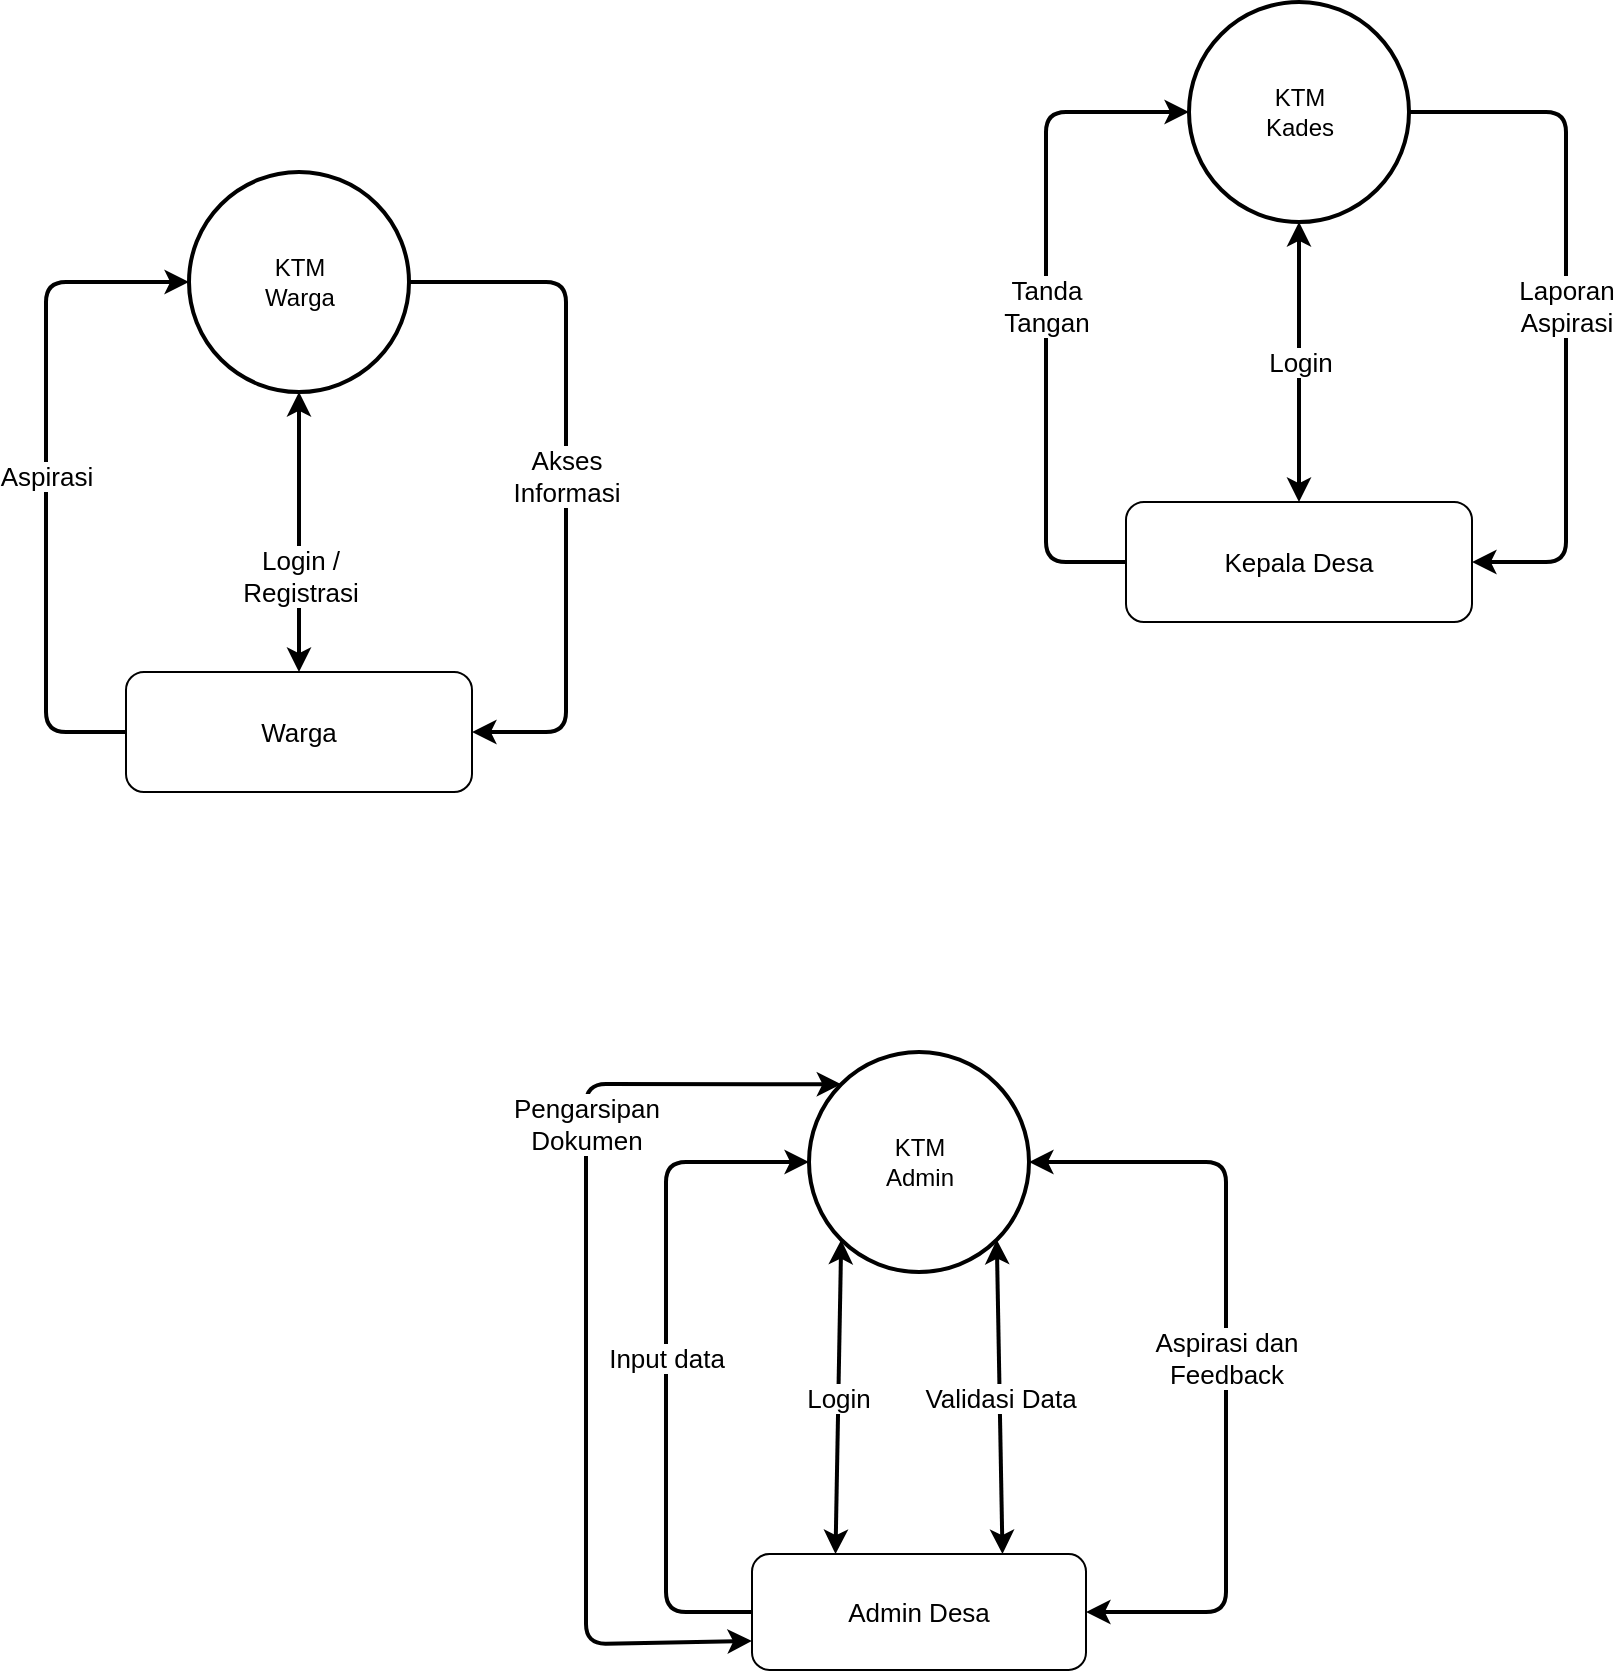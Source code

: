 <mxfile>
    <diagram id="ShFn8PIkIMu-xpil3rUc" name="Level 1">
        <mxGraphModel dx="1284" dy="478" grid="1" gridSize="10" guides="1" tooltips="1" connect="1" arrows="1" fold="1" page="1" pageScale="1" pageWidth="583" pageHeight="827" math="0" shadow="0">
            <root>
                <mxCell id="0"/>
                <mxCell id="1" parent="0"/>
                <mxCell id="4vlzXtDcmgQsKmsYzqEM-1" value="KTM&lt;br&gt;Warga" style="ellipse;whiteSpace=wrap;html=1;aspect=fixed;strokeWidth=2;" parent="1" vertex="1">
                    <mxGeometry x="341.5" y="140" width="110" height="110" as="geometry"/>
                </mxCell>
                <mxCell id="j1fYSSPI4bcBSwv4YlWg-3" value="Warga" style="rounded=1;whiteSpace=wrap;html=1;fontSize=13;" parent="1" vertex="1">
                    <mxGeometry x="310" y="390" width="173" height="60" as="geometry"/>
                </mxCell>
                <mxCell id="j1fYSSPI4bcBSwv4YlWg-10" value="Aspirasi" style="endArrow=classic;html=1;strokeWidth=2;fontSize=13;entryX=0;entryY=0.5;entryDx=0;entryDy=0;exitX=0;exitY=0.5;exitDx=0;exitDy=0;" parent="1" source="j1fYSSPI4bcBSwv4YlWg-3" target="4vlzXtDcmgQsKmsYzqEM-1" edge="1">
                    <mxGeometry width="50" height="50" relative="1" as="geometry">
                        <mxPoint x="280" y="330" as="sourcePoint"/>
                        <mxPoint x="250" y="200" as="targetPoint"/>
                        <Array as="points">
                            <mxPoint x="270" y="420"/>
                            <mxPoint x="270" y="195"/>
                        </Array>
                    </mxGeometry>
                </mxCell>
                <mxCell id="j1fYSSPI4bcBSwv4YlWg-13" value="Login /&lt;br&gt;Registrasi" style="endArrow=classic;startArrow=classic;html=1;strokeWidth=2;fontSize=13;exitX=0.5;exitY=0;exitDx=0;exitDy=0;entryX=0.5;entryY=1;entryDx=0;entryDy=0;" parent="1" source="j1fYSSPI4bcBSwv4YlWg-3" target="4vlzXtDcmgQsKmsYzqEM-1" edge="1">
                    <mxGeometry x="-0.31" width="50" height="50" relative="1" as="geometry">
                        <mxPoint x="160" y="300" as="sourcePoint"/>
                        <mxPoint x="210" y="250" as="targetPoint"/>
                        <mxPoint as="offset"/>
                    </mxGeometry>
                </mxCell>
                <mxCell id="j1fYSSPI4bcBSwv4YlWg-14" value="Akses&lt;br&gt;Informasi" style="endArrow=classic;html=1;strokeWidth=2;fontSize=13;exitX=1;exitY=0.5;exitDx=0;exitDy=0;entryX=1;entryY=0.5;entryDx=0;entryDy=0;" parent="1" source="4vlzXtDcmgQsKmsYzqEM-1" target="j1fYSSPI4bcBSwv4YlWg-3" edge="1">
                    <mxGeometry width="50" height="50" relative="1" as="geometry">
                        <mxPoint x="320" y="300" as="sourcePoint"/>
                        <mxPoint x="370" y="250" as="targetPoint"/>
                        <Array as="points">
                            <mxPoint x="530" y="195"/>
                            <mxPoint x="530" y="420"/>
                        </Array>
                    </mxGeometry>
                </mxCell>
                <mxCell id="9cIbFi9JlnH_WPQ7QBNv-1" value="KTM&lt;br&gt;Kades" style="ellipse;whiteSpace=wrap;html=1;aspect=fixed;strokeWidth=2;" parent="1" vertex="1">
                    <mxGeometry x="841.5" y="55" width="110" height="110" as="geometry"/>
                </mxCell>
                <mxCell id="9cIbFi9JlnH_WPQ7QBNv-2" value="Kepala Desa" style="rounded=1;whiteSpace=wrap;html=1;fontSize=13;" parent="1" vertex="1">
                    <mxGeometry x="810" y="305" width="173" height="60" as="geometry"/>
                </mxCell>
                <mxCell id="9cIbFi9JlnH_WPQ7QBNv-3" value="Tanda&lt;br&gt;Tangan" style="endArrow=classic;html=1;strokeWidth=2;fontSize=13;entryX=0;entryY=0.5;entryDx=0;entryDy=0;exitX=0;exitY=0.5;exitDx=0;exitDy=0;" parent="1" source="9cIbFi9JlnH_WPQ7QBNv-2" target="9cIbFi9JlnH_WPQ7QBNv-1" edge="1">
                    <mxGeometry width="50" height="50" relative="1" as="geometry">
                        <mxPoint x="780" y="315" as="sourcePoint"/>
                        <mxPoint x="750" y="185" as="targetPoint"/>
                        <Array as="points">
                            <mxPoint x="770" y="335"/>
                            <mxPoint x="770" y="110"/>
                        </Array>
                    </mxGeometry>
                </mxCell>
                <mxCell id="9cIbFi9JlnH_WPQ7QBNv-4" value="Login" style="endArrow=classic;startArrow=classic;html=1;strokeWidth=2;fontSize=13;exitX=0.5;exitY=0;exitDx=0;exitDy=0;entryX=0.5;entryY=1;entryDx=0;entryDy=0;" parent="1" source="9cIbFi9JlnH_WPQ7QBNv-2" target="9cIbFi9JlnH_WPQ7QBNv-1" edge="1">
                    <mxGeometry width="50" height="50" relative="1" as="geometry">
                        <mxPoint x="660" y="285" as="sourcePoint"/>
                        <mxPoint x="710" y="235" as="targetPoint"/>
                    </mxGeometry>
                </mxCell>
                <mxCell id="9cIbFi9JlnH_WPQ7QBNv-5" value="Laporan&lt;br&gt;Aspirasi" style="endArrow=classic;html=1;strokeWidth=2;fontSize=13;exitX=1;exitY=0.5;exitDx=0;exitDy=0;entryX=1;entryY=0.5;entryDx=0;entryDy=0;" parent="1" source="9cIbFi9JlnH_WPQ7QBNv-1" target="9cIbFi9JlnH_WPQ7QBNv-2" edge="1">
                    <mxGeometry width="50" height="50" relative="1" as="geometry">
                        <mxPoint x="820" y="285" as="sourcePoint"/>
                        <mxPoint x="870" y="235" as="targetPoint"/>
                        <Array as="points">
                            <mxPoint x="1030" y="110"/>
                            <mxPoint x="1030" y="335"/>
                        </Array>
                    </mxGeometry>
                </mxCell>
                <mxCell id="9cIbFi9JlnH_WPQ7QBNv-6" value="KTM&lt;br&gt;Admin" style="ellipse;whiteSpace=wrap;html=1;aspect=fixed;strokeWidth=2;" parent="1" vertex="1">
                    <mxGeometry x="651.5" y="580" width="110" height="110" as="geometry"/>
                </mxCell>
                <mxCell id="9cIbFi9JlnH_WPQ7QBNv-7" value="Admin Desa" style="rounded=1;whiteSpace=wrap;html=1;fontSize=13;" parent="1" vertex="1">
                    <mxGeometry x="623" y="831.04" width="167" height="57.92" as="geometry"/>
                </mxCell>
                <mxCell id="9cIbFi9JlnH_WPQ7QBNv-8" value="Input data" style="endArrow=classic;html=1;strokeWidth=2;fontSize=13;entryX=0;entryY=0.5;entryDx=0;entryDy=0;exitX=0;exitY=0.5;exitDx=0;exitDy=0;" parent="1" source="9cIbFi9JlnH_WPQ7QBNv-7" target="9cIbFi9JlnH_WPQ7QBNv-6" edge="1">
                    <mxGeometry width="50" height="50" relative="1" as="geometry">
                        <mxPoint x="590" y="840" as="sourcePoint"/>
                        <mxPoint x="560" y="710" as="targetPoint"/>
                        <Array as="points">
                            <mxPoint x="580" y="860"/>
                            <mxPoint x="580" y="635"/>
                        </Array>
                    </mxGeometry>
                </mxCell>
                <mxCell id="9cIbFi9JlnH_WPQ7QBNv-9" value="Login" style="endArrow=classic;startArrow=classic;html=1;strokeWidth=2;fontSize=13;exitX=0.25;exitY=0;exitDx=0;exitDy=0;entryX=0;entryY=1;entryDx=0;entryDy=0;" parent="1" source="9cIbFi9JlnH_WPQ7QBNv-7" target="9cIbFi9JlnH_WPQ7QBNv-6" edge="1">
                    <mxGeometry width="50" height="50" relative="1" as="geometry">
                        <mxPoint x="470" y="810" as="sourcePoint"/>
                        <mxPoint x="520" y="760" as="targetPoint"/>
                    </mxGeometry>
                </mxCell>
                <mxCell id="9cIbFi9JlnH_WPQ7QBNv-11" value="Aspirasi dan&lt;br&gt;Feedback" style="endArrow=classic;startArrow=classic;html=1;strokeWidth=2;fontSize=13;entryX=1;entryY=0.5;entryDx=0;entryDy=0;exitX=1;exitY=0.5;exitDx=0;exitDy=0;" parent="1" source="9cIbFi9JlnH_WPQ7QBNv-7" target="9cIbFi9JlnH_WPQ7QBNv-6" edge="1">
                    <mxGeometry width="50" height="50" relative="1" as="geometry">
                        <mxPoint x="890" y="806" as="sourcePoint"/>
                        <mxPoint x="940" y="756" as="targetPoint"/>
                        <Array as="points">
                            <mxPoint x="860" y="860"/>
                            <mxPoint x="860" y="635"/>
                        </Array>
                    </mxGeometry>
                </mxCell>
                <mxCell id="9cIbFi9JlnH_WPQ7QBNv-12" value="Validasi Data" style="endArrow=classic;startArrow=classic;html=1;strokeWidth=2;fontSize=13;entryX=1;entryY=1;entryDx=0;entryDy=0;exitX=0.75;exitY=0;exitDx=0;exitDy=0;" parent="1" source="9cIbFi9JlnH_WPQ7QBNv-7" target="9cIbFi9JlnH_WPQ7QBNv-6" edge="1">
                    <mxGeometry width="50" height="50" relative="1" as="geometry">
                        <mxPoint x="760" y="816" as="sourcePoint"/>
                        <mxPoint x="810" y="766" as="targetPoint"/>
                    </mxGeometry>
                </mxCell>
                <mxCell id="9cIbFi9JlnH_WPQ7QBNv-13" value="Pengarsipan&lt;br&gt;Dokumen" style="endArrow=classic;startArrow=classic;html=1;strokeWidth=2;fontSize=13;exitX=0;exitY=0.75;exitDx=0;exitDy=0;entryX=0;entryY=0;entryDx=0;entryDy=0;" parent="1" source="9cIbFi9JlnH_WPQ7QBNv-7" target="9cIbFi9JlnH_WPQ7QBNv-6" edge="1">
                    <mxGeometry x="0.398" width="50" height="50" relative="1" as="geometry">
                        <mxPoint x="750" y="766" as="sourcePoint"/>
                        <mxPoint x="800" y="716" as="targetPoint"/>
                        <Array as="points">
                            <mxPoint x="540" y="876"/>
                            <mxPoint x="540" y="596"/>
                        </Array>
                        <mxPoint as="offset"/>
                    </mxGeometry>
                </mxCell>
            </root>
        </mxGraphModel>
    </diagram>
    <diagram id="1FR1ADQeKjdaqAMyPFB6" name="Level 0">
        <mxGraphModel dx="1284" dy="478" grid="1" gridSize="10" guides="1" tooltips="1" connect="1" arrows="1" fold="1" page="1" pageScale="1" pageWidth="583" pageHeight="827" math="0" shadow="0">
            <root>
                <mxCell id="0"/>
                <mxCell id="1" parent="0"/>
                <mxCell id="2" value="KTM" style="ellipse;whiteSpace=wrap;html=1;aspect=fixed;strokeWidth=2;" parent="1" vertex="1">
                    <mxGeometry x="230" y="215" width="110" height="110" as="geometry"/>
                </mxCell>
                <mxCell id="8" value="Pengguna" style="rounded=1;whiteSpace=wrap;html=1;strokeWidth=2;" parent="1" vertex="1">
                    <mxGeometry x="20" y="190" width="116" height="160" as="geometry"/>
                </mxCell>
                <mxCell id="9" value="" style="endArrow=classic;html=1;strokeWidth=2;entryX=0;entryY=0.5;entryDx=0;entryDy=0;exitX=1;exitY=0.5;exitDx=0;exitDy=0;" parent="1" source="8" target="2" edge="1">
                    <mxGeometry width="50" height="50" relative="1" as="geometry">
                        <mxPoint x="450" y="320.0" as="sourcePoint"/>
                        <mxPoint x="333.891" y="318.891" as="targetPoint"/>
                    </mxGeometry>
                </mxCell>
                <mxCell id="10" value="" style="endArrow=classic;html=1;strokeWidth=2;entryX=0;entryY=0;entryDx=0;entryDy=0;exitX=1;exitY=0.25;exitDx=0;exitDy=0;" parent="1" source="8" target="2" edge="1">
                    <mxGeometry width="50" height="50" relative="1" as="geometry">
                        <mxPoint x="136" y="280" as="sourcePoint"/>
                        <mxPoint x="240" y="280" as="targetPoint"/>
                    </mxGeometry>
                </mxCell>
                <mxCell id="11" value="" style="endArrow=classic;html=1;strokeWidth=2;entryX=1;entryY=0.75;entryDx=0;entryDy=0;exitX=0;exitY=1;exitDx=0;exitDy=0;" parent="1" source="2" target="8" edge="1">
                    <mxGeometry width="50" height="50" relative="1" as="geometry">
                        <mxPoint x="136" y="280" as="sourcePoint"/>
                        <mxPoint x="240" y="280" as="targetPoint"/>
                    </mxGeometry>
                </mxCell>
                <mxCell id="12" value="Login" style="text;html=1;strokeColor=none;fillColor=none;align=center;verticalAlign=middle;whiteSpace=wrap;rounded=0;strokeWidth=2;" parent="1" vertex="1">
                    <mxGeometry x="149" y="243" width="60" height="30" as="geometry"/>
                </mxCell>
                <mxCell id="15" value="Menyediakan Data dan Fitur" style="text;html=1;strokeColor=none;fillColor=none;align=center;verticalAlign=middle;whiteSpace=wrap;rounded=0;strokeWidth=2;" parent="1" vertex="1">
                    <mxGeometry x="149" y="310" width="83" height="30" as="geometry"/>
                </mxCell>
                <mxCell id="17" value="Registrasi" style="text;html=1;strokeColor=none;fillColor=none;align=center;verticalAlign=middle;whiteSpace=wrap;rounded=0;strokeWidth=2;" parent="1" vertex="1">
                    <mxGeometry x="137.5" y="200" width="83" height="30" as="geometry"/>
                </mxCell>
            </root>
        </mxGraphModel>
    </diagram>
    <diagram id="TJ_CH3-XATmNzkG36_Kq" name="Level 2">
        <mxGraphModel dx="1284" dy="478" grid="1" gridSize="10" guides="1" tooltips="1" connect="1" arrows="1" fold="1" page="1" pageScale="1" pageWidth="583" pageHeight="827" math="0" shadow="0">
            <root>
                <mxCell id="0"/>
                <mxCell id="1" parent="0"/>
                <mxCell id="l8p7RF-hZzHtbNQHDTsK-1" value="KTM&lt;br&gt;Warga" style="ellipse;whiteSpace=wrap;html=1;aspect=fixed;strokeWidth=2;" parent="1" vertex="1">
                    <mxGeometry x="201.5" y="150" width="110" height="110" as="geometry"/>
                </mxCell>
                <mxCell id="l8p7RF-hZzHtbNQHDTsK-2" value="Warga" style="rounded=1;whiteSpace=wrap;html=1;fontSize=13;" parent="1" vertex="1">
                    <mxGeometry x="170" y="550" width="173" height="60" as="geometry"/>
                </mxCell>
                <mxCell id="l8p7RF-hZzHtbNQHDTsK-3" value="Aspirasi" style="endArrow=classic;html=1;strokeWidth=2;fontSize=13;entryX=0;entryY=0.5;entryDx=0;entryDy=0;exitX=0;exitY=0.5;exitDx=0;exitDy=0;" parent="1" source="l8p7RF-hZzHtbNQHDTsK-2" target="l8p7RF-hZzHtbNQHDTsK-1" edge="1">
                    <mxGeometry width="50" height="50" relative="1" as="geometry">
                        <mxPoint x="140" y="410" as="sourcePoint"/>
                        <mxPoint x="110" y="280" as="targetPoint"/>
                        <Array as="points">
                            <mxPoint x="130" y="580"/>
                            <mxPoint x="130" y="205"/>
                        </Array>
                    </mxGeometry>
                </mxCell>
                <mxCell id="l8p7RF-hZzHtbNQHDTsK-4" value="Login /&lt;br&gt;Registrasi" style="endArrow=classic;startArrow=classic;html=1;strokeWidth=2;fontSize=13;exitX=0.5;exitY=0;exitDx=0;exitDy=0;entryX=0.5;entryY=1;entryDx=0;entryDy=0;" parent="1" source="l8p7RF-hZzHtbNQHDTsK-2" target="l8p7RF-hZzHtbNQHDTsK-1" edge="1">
                    <mxGeometry x="-0.31" width="50" height="50" relative="1" as="geometry">
                        <mxPoint x="20" y="380" as="sourcePoint"/>
                        <mxPoint x="70" y="330" as="targetPoint"/>
                        <mxPoint as="offset"/>
                    </mxGeometry>
                </mxCell>
                <mxCell id="l8p7RF-hZzHtbNQHDTsK-5" value="Akses&lt;br&gt;Informasi" style="endArrow=classic;html=1;strokeWidth=2;fontSize=13;exitX=1;exitY=0.5;exitDx=0;exitDy=0;entryX=1;entryY=0.5;entryDx=0;entryDy=0;" parent="1" source="l8p7RF-hZzHtbNQHDTsK-1" target="l8p7RF-hZzHtbNQHDTsK-2" edge="1">
                    <mxGeometry x="0.073" width="50" height="50" relative="1" as="geometry">
                        <mxPoint x="180" y="380" as="sourcePoint"/>
                        <mxPoint x="230" y="330" as="targetPoint"/>
                        <Array as="points">
                            <mxPoint x="390" y="205"/>
                            <mxPoint x="390" y="580"/>
                        </Array>
                        <mxPoint as="offset"/>
                    </mxGeometry>
                </mxCell>
                <mxCell id="l8p7RF-hZzHtbNQHDTsK-6" value="KTM&lt;br&gt;Kades" style="ellipse;whiteSpace=wrap;html=1;aspect=fixed;strokeWidth=2;" parent="1" vertex="1">
                    <mxGeometry x="818" y="155" width="110" height="110" as="geometry"/>
                </mxCell>
                <mxCell id="l8p7RF-hZzHtbNQHDTsK-7" value="Kepala Desa" style="rounded=1;whiteSpace=wrap;html=1;fontSize=13;" parent="1" vertex="1">
                    <mxGeometry x="790" y="560" width="173" height="60" as="geometry"/>
                </mxCell>
                <mxCell id="l8p7RF-hZzHtbNQHDTsK-8" value="Tanda&lt;br&gt;Tangan" style="endArrow=classic;html=1;strokeWidth=2;fontSize=13;entryX=0;entryY=0.5;entryDx=0;entryDy=0;exitX=0;exitY=0.5;exitDx=0;exitDy=0;" parent="1" source="l8p7RF-hZzHtbNQHDTsK-7" target="l8p7RF-hZzHtbNQHDTsK-6" edge="1">
                    <mxGeometry x="-0.262" width="50" height="50" relative="1" as="geometry">
                        <mxPoint x="760" y="570" as="sourcePoint"/>
                        <mxPoint x="730" y="440" as="targetPoint"/>
                        <Array as="points">
                            <mxPoint x="750" y="590"/>
                            <mxPoint x="750" y="365"/>
                            <mxPoint x="750" y="210"/>
                        </Array>
                        <mxPoint as="offset"/>
                    </mxGeometry>
                </mxCell>
                <mxCell id="l8p7RF-hZzHtbNQHDTsK-9" value="Login" style="endArrow=classic;startArrow=classic;html=1;strokeWidth=2;fontSize=13;exitX=0.5;exitY=0;exitDx=0;exitDy=0;entryX=0.5;entryY=1;entryDx=0;entryDy=0;" parent="1" source="l8p7RF-hZzHtbNQHDTsK-7" target="l8p7RF-hZzHtbNQHDTsK-6" edge="1">
                    <mxGeometry x="-0.661" y="-4" width="50" height="50" relative="1" as="geometry">
                        <mxPoint x="640" y="540" as="sourcePoint"/>
                        <mxPoint x="690" y="490" as="targetPoint"/>
                        <mxPoint as="offset"/>
                    </mxGeometry>
                </mxCell>
                <mxCell id="l8p7RF-hZzHtbNQHDTsK-10" value="Laporan&lt;br&gt;Aspirasi" style="endArrow=classic;html=1;strokeWidth=2;fontSize=13;exitX=1;exitY=0.5;exitDx=0;exitDy=0;entryX=1;entryY=0.5;entryDx=0;entryDy=0;" parent="1" source="l8p7RF-hZzHtbNQHDTsK-6" target="l8p7RF-hZzHtbNQHDTsK-7" edge="1">
                    <mxGeometry x="-0.001" width="50" height="50" relative="1" as="geometry">
                        <mxPoint x="800" y="540" as="sourcePoint"/>
                        <mxPoint x="850" y="490" as="targetPoint"/>
                        <Array as="points">
                            <mxPoint x="1010" y="210"/>
                            <mxPoint x="1010" y="365"/>
                            <mxPoint x="1010" y="590"/>
                        </Array>
                        <mxPoint as="offset"/>
                    </mxGeometry>
                </mxCell>
                <mxCell id="l8p7RF-hZzHtbNQHDTsK-11" value="KTM&lt;br&gt;Admin" style="ellipse;whiteSpace=wrap;html=1;aspect=fixed;strokeWidth=2;" parent="1" vertex="1">
                    <mxGeometry x="191.5" y="860" width="110" height="110" as="geometry"/>
                </mxCell>
                <mxCell id="l8p7RF-hZzHtbNQHDTsK-12" value="Admin Desa" style="rounded=1;whiteSpace=wrap;html=1;fontSize=13;" parent="1" vertex="1">
                    <mxGeometry x="163" y="1111.04" width="167" height="57.92" as="geometry"/>
                </mxCell>
                <mxCell id="l8p7RF-hZzHtbNQHDTsK-13" value="Input data" style="endArrow=classic;html=1;strokeWidth=2;fontSize=13;entryX=0;entryY=0.5;entryDx=0;entryDy=0;exitX=0;exitY=0.5;exitDx=0;exitDy=0;" parent="1" source="l8p7RF-hZzHtbNQHDTsK-12" target="l8p7RF-hZzHtbNQHDTsK-11" edge="1">
                    <mxGeometry width="50" height="50" relative="1" as="geometry">
                        <mxPoint x="130" y="1120" as="sourcePoint"/>
                        <mxPoint x="100" y="990" as="targetPoint"/>
                        <Array as="points">
                            <mxPoint x="120" y="1140"/>
                            <mxPoint x="120" y="915"/>
                        </Array>
                    </mxGeometry>
                </mxCell>
                <mxCell id="l8p7RF-hZzHtbNQHDTsK-14" value="Login" style="endArrow=classic;startArrow=classic;html=1;strokeWidth=2;fontSize=13;exitX=0.25;exitY=0;exitDx=0;exitDy=0;entryX=0;entryY=1;entryDx=0;entryDy=0;" parent="1" source="l8p7RF-hZzHtbNQHDTsK-12" target="l8p7RF-hZzHtbNQHDTsK-11" edge="1">
                    <mxGeometry width="50" height="50" relative="1" as="geometry">
                        <mxPoint x="10" y="1090" as="sourcePoint"/>
                        <mxPoint x="60" y="1040" as="targetPoint"/>
                    </mxGeometry>
                </mxCell>
                <mxCell id="l8p7RF-hZzHtbNQHDTsK-15" value="Aspirasi dan&lt;br&gt;Feedback" style="endArrow=classic;startArrow=classic;html=1;strokeWidth=2;fontSize=13;entryX=1;entryY=0.5;entryDx=0;entryDy=0;exitX=1;exitY=0.5;exitDx=0;exitDy=0;" parent="1" source="l8p7RF-hZzHtbNQHDTsK-12" target="l8p7RF-hZzHtbNQHDTsK-11" edge="1">
                    <mxGeometry width="50" height="50" relative="1" as="geometry">
                        <mxPoint x="430" y="1086" as="sourcePoint"/>
                        <mxPoint x="480" y="1036" as="targetPoint"/>
                        <Array as="points">
                            <mxPoint x="400" y="1140"/>
                            <mxPoint x="400" y="915"/>
                        </Array>
                    </mxGeometry>
                </mxCell>
                <mxCell id="l8p7RF-hZzHtbNQHDTsK-16" value="Validasi Data" style="endArrow=classic;startArrow=classic;html=1;strokeWidth=2;fontSize=13;entryX=1;entryY=1;entryDx=0;entryDy=0;exitX=0.75;exitY=0;exitDx=0;exitDy=0;" parent="1" source="l8p7RF-hZzHtbNQHDTsK-12" target="l8p7RF-hZzHtbNQHDTsK-11" edge="1">
                    <mxGeometry width="50" height="50" relative="1" as="geometry">
                        <mxPoint x="300" y="1096" as="sourcePoint"/>
                        <mxPoint x="350" y="1046" as="targetPoint"/>
                    </mxGeometry>
                </mxCell>
                <mxCell id="l8p7RF-hZzHtbNQHDTsK-17" value="Pengarsipan&lt;br&gt;Dokumen" style="endArrow=classic;startArrow=classic;html=1;strokeWidth=2;fontSize=13;exitX=0;exitY=0.75;exitDx=0;exitDy=0;entryX=0;entryY=0;entryDx=0;entryDy=0;" parent="1" source="l8p7RF-hZzHtbNQHDTsK-12" target="l8p7RF-hZzHtbNQHDTsK-11" edge="1">
                    <mxGeometry x="0.398" width="50" height="50" relative="1" as="geometry">
                        <mxPoint x="290" y="1046" as="sourcePoint"/>
                        <mxPoint x="340" y="996" as="targetPoint"/>
                        <Array as="points">
                            <mxPoint x="80" y="1156"/>
                            <mxPoint x="80" y="876"/>
                        </Array>
                        <mxPoint as="offset"/>
                    </mxGeometry>
                </mxCell>
                <mxCell id="l8p7RF-hZzHtbNQHDTsK-18" value="user" style="shape=partialRectangle;whiteSpace=wrap;html=1;left=0;right=0;fontSize=13;" parent="1" vertex="1">
                    <mxGeometry x="196.5" y="355" width="120" height="60" as="geometry"/>
                </mxCell>
                <mxCell id="l8p7RF-hZzHtbNQHDTsK-19" value="informasi" style="shape=partialRectangle;whiteSpace=wrap;html=1;left=0;right=0;fontSize=13;" parent="1" vertex="1">
                    <mxGeometry x="333" y="275" width="120" height="60" as="geometry"/>
                </mxCell>
                <mxCell id="nnnYQiiLHx9Sf5dWLwT4-1" value="aspirasi" style="shape=partialRectangle;whiteSpace=wrap;html=1;left=0;right=0;fontSize=13;" parent="1" vertex="1">
                    <mxGeometry x="196.5" y="45" width="120" height="60" as="geometry"/>
                </mxCell>
                <mxCell id="nnnYQiiLHx9Sf5dWLwT4-2" value="" style="endArrow=classic;startArrow=classic;html=1;strokeWidth=2;fontSize=13;entryX=0.5;entryY=1;entryDx=0;entryDy=0;exitX=0.5;exitY=0;exitDx=0;exitDy=0;" parent="1" source="l8p7RF-hZzHtbNQHDTsK-1" target="nnnYQiiLHx9Sf5dWLwT4-1" edge="1">
                    <mxGeometry width="50" height="50" relative="1" as="geometry">
                        <mxPoint x="290" y="255" as="sourcePoint"/>
                        <mxPoint x="340" y="205" as="targetPoint"/>
                    </mxGeometry>
                </mxCell>
                <mxCell id="nnnYQiiLHx9Sf5dWLwT4-3" value="Surat Pengajuan" style="shape=partialRectangle;whiteSpace=wrap;html=1;left=0;right=0;fontSize=13;" parent="1" vertex="1">
                    <mxGeometry x="690" y="270" width="120" height="60" as="geometry"/>
                </mxCell>
                <mxCell id="nnnYQiiLHx9Sf5dWLwT4-5" value="Pegawai" style="shape=partialRectangle;whiteSpace=wrap;html=1;left=0;right=0;fontSize=13;" parent="1" vertex="1">
                    <mxGeometry x="813" y="380" width="120" height="60" as="geometry"/>
                </mxCell>
                <mxCell id="nnnYQiiLHx9Sf5dWLwT4-6" value="aspirasi" style="shape=partialRectangle;whiteSpace=wrap;html=1;left=0;right=0;fontSize=13;" parent="1" vertex="1">
                    <mxGeometry x="812" y="40" width="120" height="60" as="geometry"/>
                </mxCell>
                <mxCell id="nnnYQiiLHx9Sf5dWLwT4-7" value="" style="endArrow=classic;startArrow=classic;html=1;strokeWidth=2;fontSize=13;entryX=0.5;entryY=1;entryDx=0;entryDy=0;exitX=0.5;exitY=0;exitDx=0;exitDy=0;" parent="1" target="nnnYQiiLHx9Sf5dWLwT4-6" edge="1">
                    <mxGeometry width="50" height="50" relative="1" as="geometry">
                        <mxPoint x="872.58" y="155.0" as="sourcePoint"/>
                        <mxPoint x="872.58" y="110.0" as="targetPoint"/>
                    </mxGeometry>
                </mxCell>
                <mxCell id="nnnYQiiLHx9Sf5dWLwT4-8" value="Arsip Dukumen" style="shape=partialRectangle;whiteSpace=wrap;html=1;left=0;right=0;fontSize=13;" parent="1" vertex="1">
                    <mxGeometry x="186.5" y="720" width="120" height="60" as="geometry"/>
                </mxCell>
                <mxCell id="nnnYQiiLHx9Sf5dWLwT4-9" value="" style="endArrow=classic;startArrow=classic;html=1;strokeWidth=2;fontSize=13;entryX=0.5;entryY=1;entryDx=0;entryDy=0;exitX=0.5;exitY=0;exitDx=0;exitDy=0;" parent="1" target="nnnYQiiLHx9Sf5dWLwT4-8" edge="1">
                    <mxGeometry width="50" height="50" relative="1" as="geometry">
                        <mxPoint x="246" y="860" as="sourcePoint"/>
                        <mxPoint x="246" y="815" as="targetPoint"/>
                    </mxGeometry>
                </mxCell>
                <mxCell id="nnnYQiiLHx9Sf5dWLwT4-10" value="Data Warga" style="shape=partialRectangle;whiteSpace=wrap;html=1;left=0;right=0;fontSize=13;" parent="1" vertex="1">
                    <mxGeometry x="440" y="846" width="120" height="60" as="geometry"/>
                </mxCell>
                <mxCell id="nnnYQiiLHx9Sf5dWLwT4-11" value="" style="endArrow=classic;startArrow=classic;html=1;strokeWidth=2;fontSize=13;entryX=0;entryY=0.5;entryDx=0;entryDy=0;exitX=1;exitY=0;exitDx=0;exitDy=0;" parent="1" source="l8p7RF-hZzHtbNQHDTsK-11" target="nnnYQiiLHx9Sf5dWLwT4-10" edge="1">
                    <mxGeometry width="50" height="50" relative="1" as="geometry">
                        <mxPoint x="256" y="870" as="sourcePoint"/>
                        <mxPoint x="256.5" y="790" as="targetPoint"/>
                    </mxGeometry>
                </mxCell>
            </root>
        </mxGraphModel>
    </diagram>
</mxfile>